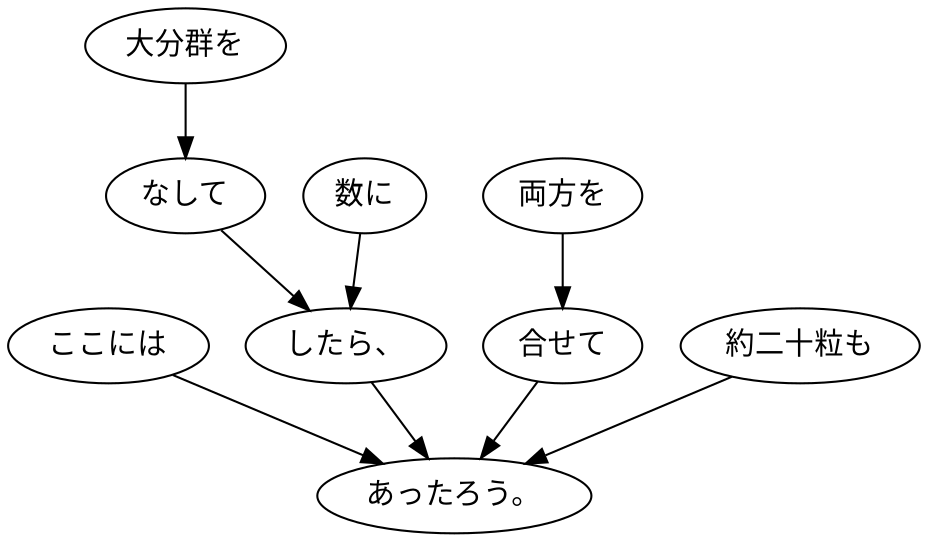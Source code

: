 digraph graph6649 {
	node0 [label="ここには"];
	node1 [label="大分群を"];
	node2 [label="なして"];
	node3 [label="数に"];
	node4 [label="したら、"];
	node5 [label="両方を"];
	node6 [label="合せて"];
	node7 [label="約二十粒も"];
	node8 [label="あったろう。"];
	node0 -> node8;
	node1 -> node2;
	node2 -> node4;
	node3 -> node4;
	node4 -> node8;
	node5 -> node6;
	node6 -> node8;
	node7 -> node8;
}
